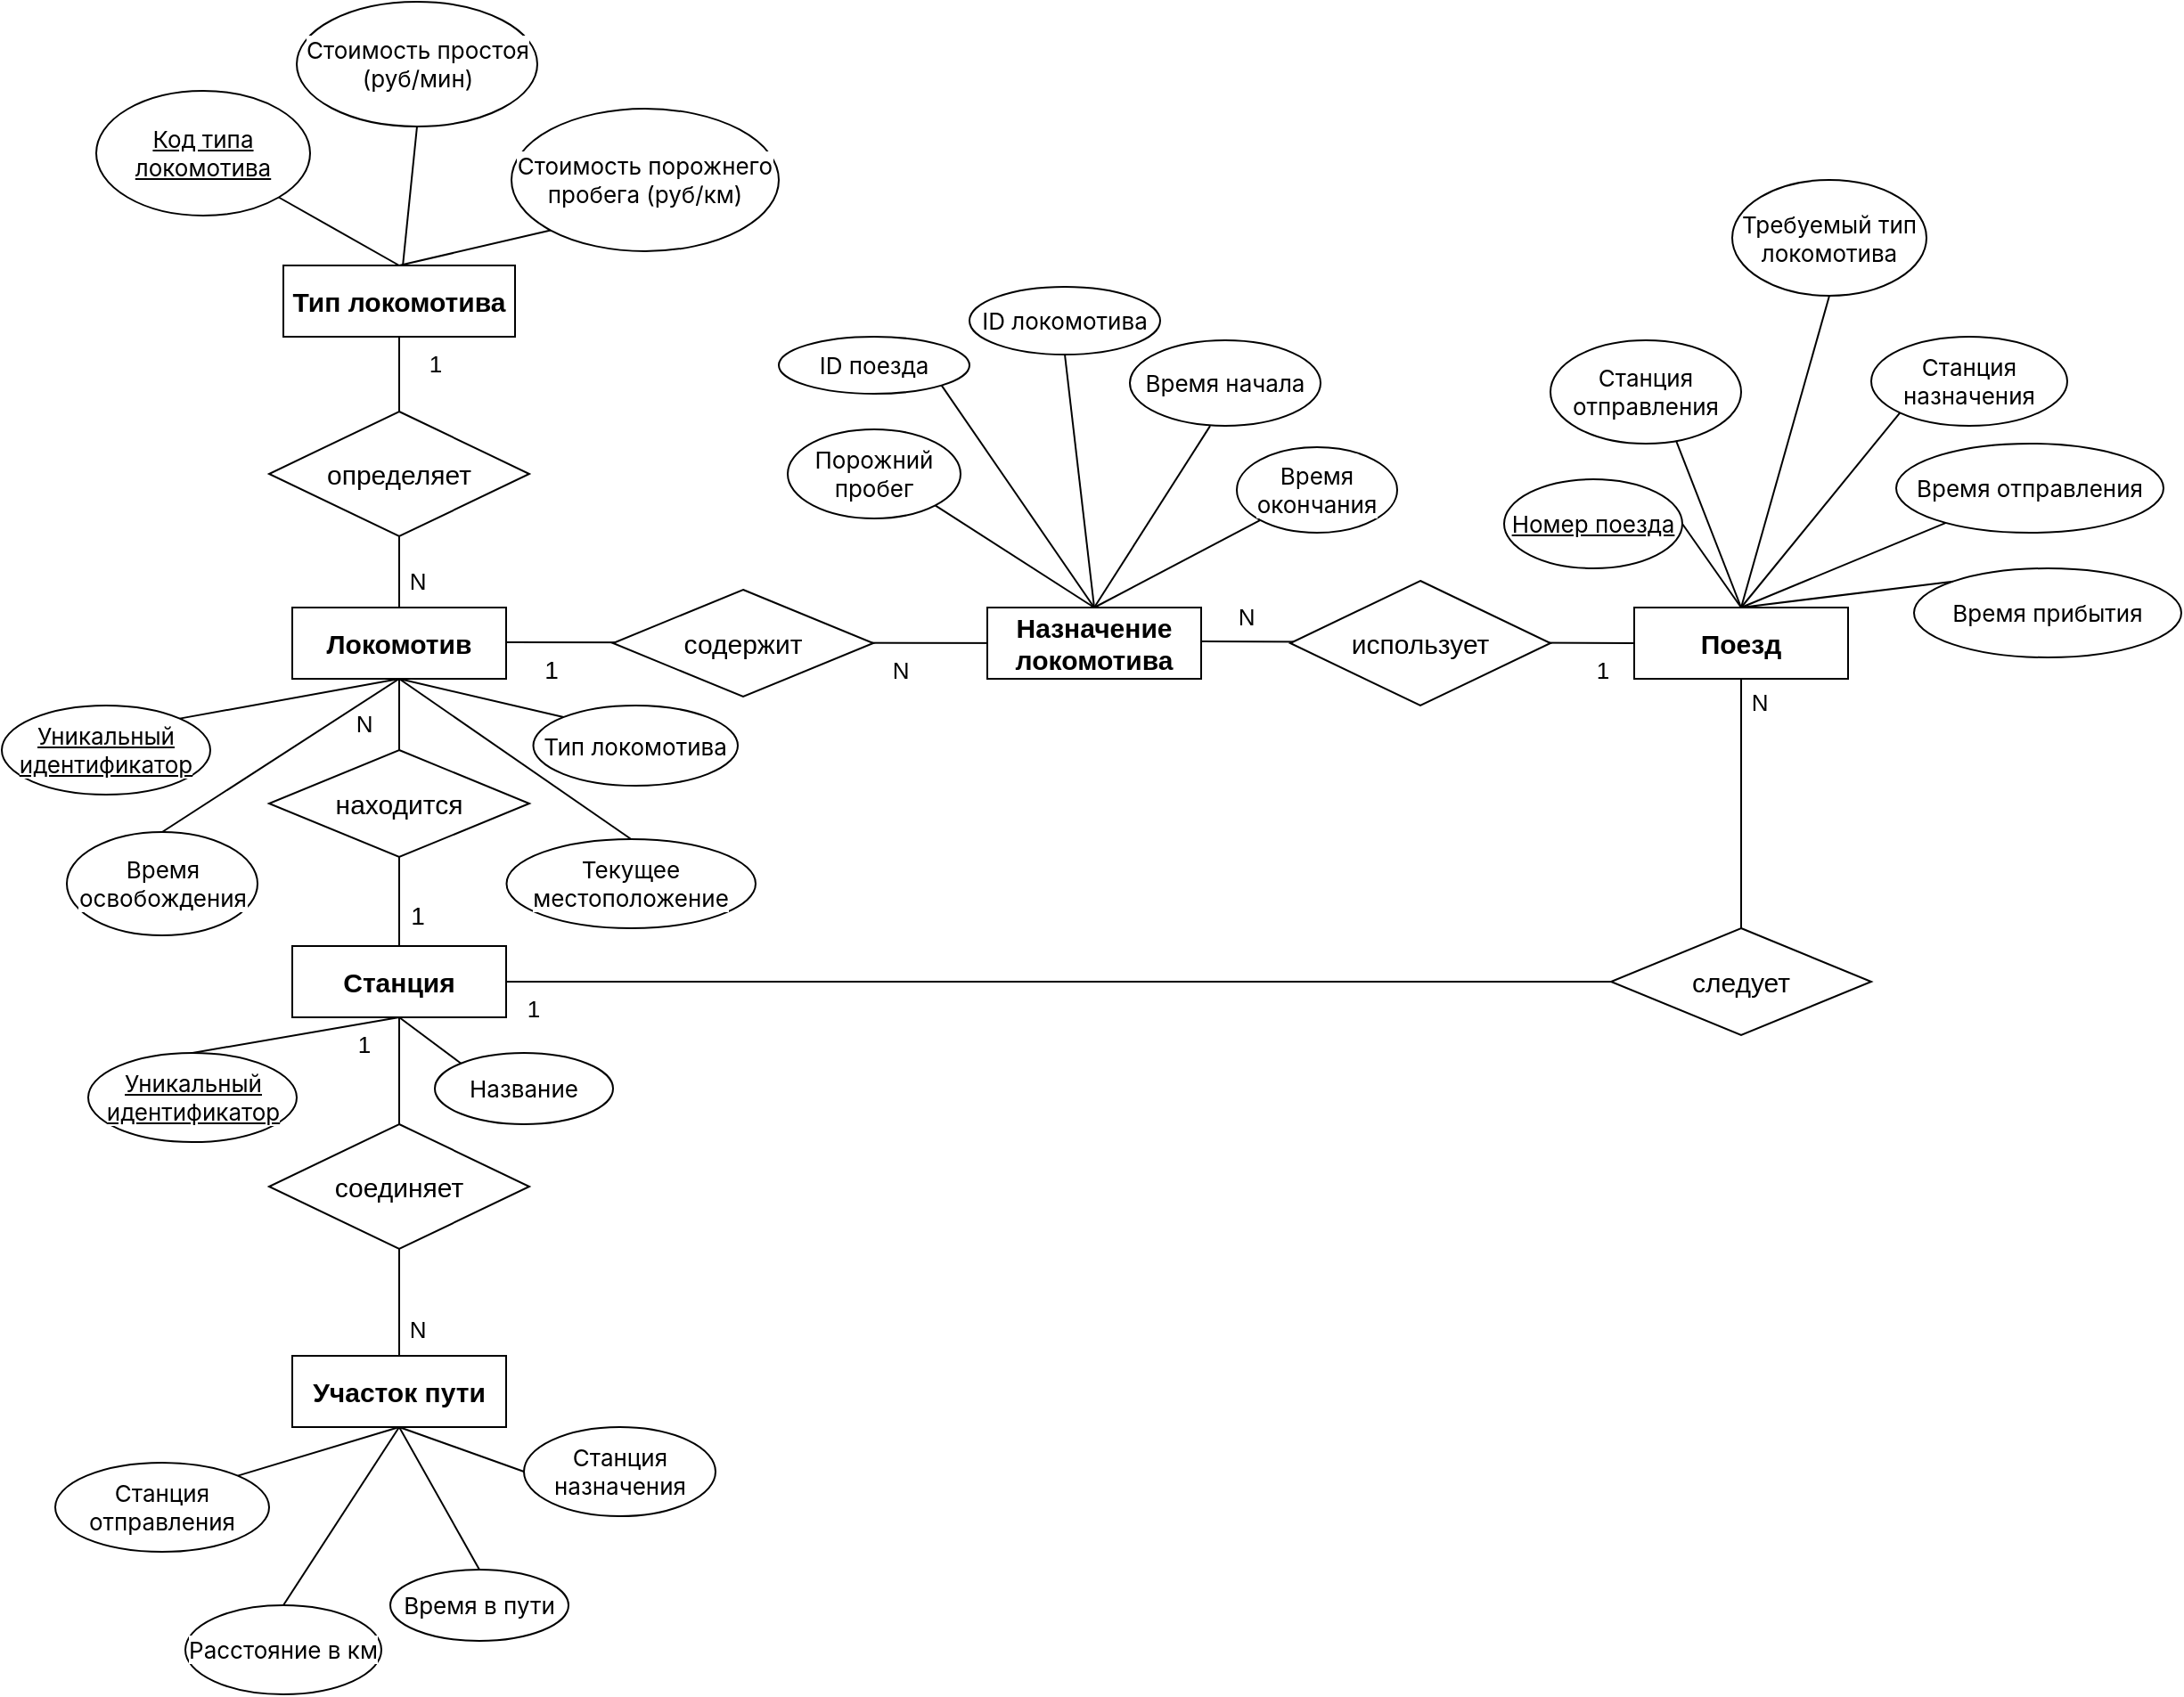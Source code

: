 <mxfile version="27.2.0">
  <diagram id="C5RBs43oDa-KdzZeNtuy" name="Page-1">
    <mxGraphModel dx="3120" dy="2518" grid="1" gridSize="10" guides="1" tooltips="1" connect="1" arrows="1" fold="1" page="1" pageScale="1" pageWidth="827" pageHeight="1169" math="0" shadow="0">
      <root>
        <mxCell id="WIyWlLk6GJQsqaUBKTNV-0" />
        <mxCell id="WIyWlLk6GJQsqaUBKTNV-1" parent="WIyWlLk6GJQsqaUBKTNV-0" />
        <mxCell id="GwpRusNXGYXy7guCju_--27" value="" style="endArrow=none;html=1;rounded=0;entryX=1;entryY=0.5;entryDx=0;entryDy=0;exitX=0;exitY=0.5;exitDx=0;exitDy=0;" edge="1" parent="WIyWlLk6GJQsqaUBKTNV-1" source="3eAE0ii-dG_3BCTTobAm-2">
          <mxGeometry width="50" height="50" relative="1" as="geometry">
            <mxPoint x="1270" y="229" as="sourcePoint" />
            <mxPoint x="650" y="229" as="targetPoint" />
          </mxGeometry>
        </mxCell>
        <mxCell id="GwpRusNXGYXy7guCju_--15" value="" style="endArrow=none;html=1;rounded=0;entryX=1;entryY=0.5;entryDx=0;entryDy=0;" edge="1" parent="WIyWlLk6GJQsqaUBKTNV-1">
          <mxGeometry width="50" height="50" relative="1" as="geometry">
            <mxPoint x="570" y="230" as="sourcePoint" />
            <mxPoint x="260" y="229.5" as="targetPoint" />
          </mxGeometry>
        </mxCell>
        <mxCell id="GwpRusNXGYXy7guCju_--13" value="" style="endArrow=none;html=1;rounded=0;entryX=0.5;entryY=1;entryDx=0;entryDy=0;exitX=0.5;exitY=0;exitDx=0;exitDy=0;" edge="1" parent="WIyWlLk6GJQsqaUBKTNV-1" source="3eAE0ii-dG_3BCTTobAm-3" target="3eAE0ii-dG_3BCTTobAm-1">
          <mxGeometry width="50" height="50" relative="1" as="geometry">
            <mxPoint x="420" y="250" as="sourcePoint" />
            <mxPoint x="420" y="100" as="targetPoint" />
          </mxGeometry>
        </mxCell>
        <mxCell id="GwpRusNXGYXy7guCju_--11" value="" style="endArrow=none;html=1;rounded=0;entryX=0.5;entryY=1;entryDx=0;entryDy=0;exitX=0.5;exitY=0;exitDx=0;exitDy=0;" edge="1" parent="WIyWlLk6GJQsqaUBKTNV-1" source="3eAE0ii-dG_3BCTTobAm-5" target="3eAE0ii-dG_3BCTTobAm-4">
          <mxGeometry width="50" height="50" relative="1" as="geometry">
            <mxPoint x="400" y="670" as="sourcePoint" />
            <mxPoint x="400" y="520" as="targetPoint" />
          </mxGeometry>
        </mxCell>
        <mxCell id="GwpRusNXGYXy7guCju_--9" value="" style="endArrow=none;html=1;rounded=0;entryX=0.5;entryY=1;entryDx=0;entryDy=0;exitX=0.5;exitY=0;exitDx=0;exitDy=0;" edge="1" parent="WIyWlLk6GJQsqaUBKTNV-1" source="GwpRusNXGYXy7guCju_--0" target="3eAE0ii-dG_3BCTTobAm-3">
          <mxGeometry width="50" height="50" relative="1" as="geometry">
            <mxPoint x="390" y="490" as="sourcePoint" />
            <mxPoint x="390" y="350" as="targetPoint" />
          </mxGeometry>
        </mxCell>
        <mxCell id="3eAE0ii-dG_3BCTTobAm-1" value="&lt;font style=&quot;font-size: 15px;&quot;&gt;&lt;b&gt;Тип локомотива&lt;/b&gt;&lt;/font&gt;" style="rounded=0;whiteSpace=wrap;html=1;" parent="WIyWlLk6GJQsqaUBKTNV-1" vertex="1">
          <mxGeometry x="135" y="18" width="130" height="40" as="geometry" />
        </mxCell>
        <mxCell id="3eAE0ii-dG_3BCTTobAm-2" value="&lt;font style=&quot;font-size: 15px;&quot;&gt;&lt;b&gt;Поезд&lt;/b&gt;&lt;/font&gt;" style="rounded=0;whiteSpace=wrap;html=1;" parent="WIyWlLk6GJQsqaUBKTNV-1" vertex="1">
          <mxGeometry x="893" y="210" width="120" height="40" as="geometry" />
        </mxCell>
        <mxCell id="3eAE0ii-dG_3BCTTobAm-3" value="&lt;font style=&quot;font-size: 15px;&quot;&gt;&lt;b&gt;Локомотив&lt;/b&gt;&lt;/font&gt;" style="rounded=0;whiteSpace=wrap;html=1;" parent="WIyWlLk6GJQsqaUBKTNV-1" vertex="1">
          <mxGeometry x="140" y="210" width="120" height="40" as="geometry" />
        </mxCell>
        <mxCell id="3eAE0ii-dG_3BCTTobAm-4" value="&lt;font style=&quot;font-size: 15px;&quot;&gt;&lt;b&gt;Станция&lt;/b&gt;&lt;/font&gt;" style="rounded=0;whiteSpace=wrap;html=1;" parent="WIyWlLk6GJQsqaUBKTNV-1" vertex="1">
          <mxGeometry x="140" y="400" width="120" height="40" as="geometry" />
        </mxCell>
        <mxCell id="3eAE0ii-dG_3BCTTobAm-5" value="&lt;font style=&quot;font-size: 15px;&quot;&gt;&lt;b&gt;Участок пути&lt;/b&gt;&lt;/font&gt;" style="rounded=0;whiteSpace=wrap;html=1;" parent="WIyWlLk6GJQsqaUBKTNV-1" vertex="1">
          <mxGeometry x="140" y="630" width="120" height="40" as="geometry" />
        </mxCell>
        <mxCell id="3eAE0ii-dG_3BCTTobAm-6" value="&lt;font style=&quot;font-size: 15px;&quot;&gt;&lt;b&gt;Назначение локомотива&lt;/b&gt;&lt;/font&gt;" style="rounded=0;whiteSpace=wrap;html=1;" parent="WIyWlLk6GJQsqaUBKTNV-1" vertex="1">
          <mxGeometry x="530" y="210" width="120" height="40" as="geometry" />
        </mxCell>
        <mxCell id="GwpRusNXGYXy7guCju_--1" value="следует" style="rhombus;whiteSpace=wrap;html=1;fontSize=15;" vertex="1" parent="WIyWlLk6GJQsqaUBKTNV-1">
          <mxGeometry x="880" y="390" width="146" height="60" as="geometry" />
        </mxCell>
        <mxCell id="GwpRusNXGYXy7guCju_--2" value="использует" style="rhombus;whiteSpace=wrap;html=1;fontSize=15;" vertex="1" parent="WIyWlLk6GJQsqaUBKTNV-1">
          <mxGeometry x="700" y="195" width="146" height="70" as="geometry" />
        </mxCell>
        <mxCell id="GwpRusNXGYXy7guCju_--3" value="соединяет" style="rhombus;whiteSpace=wrap;html=1;fontSize=15;" vertex="1" parent="WIyWlLk6GJQsqaUBKTNV-1">
          <mxGeometry x="127" y="500" width="146" height="70" as="geometry" />
        </mxCell>
        <mxCell id="GwpRusNXGYXy7guCju_--4" value="определяет" style="rhombus;whiteSpace=wrap;html=1;fontSize=15;" vertex="1" parent="WIyWlLk6GJQsqaUBKTNV-1">
          <mxGeometry x="127" y="100" width="146" height="70" as="geometry" />
        </mxCell>
        <mxCell id="GwpRusNXGYXy7guCju_--7" value="" style="endArrow=none;html=1;rounded=0;entryX=0.5;entryY=1;entryDx=0;entryDy=0;exitX=0.5;exitY=0;exitDx=0;exitDy=0;" edge="1" parent="WIyWlLk6GJQsqaUBKTNV-1" source="GwpRusNXGYXy7guCju_--1" target="3eAE0ii-dG_3BCTTobAm-2">
          <mxGeometry width="50" height="50" relative="1" as="geometry">
            <mxPoint x="613" y="390" as="sourcePoint" />
            <mxPoint x="663" y="340" as="targetPoint" />
          </mxGeometry>
        </mxCell>
        <mxCell id="GwpRusNXGYXy7guCju_--8" value="" style="endArrow=none;html=1;rounded=0;entryX=1;entryY=0.5;entryDx=0;entryDy=0;exitX=0;exitY=0.5;exitDx=0;exitDy=0;" edge="1" parent="WIyWlLk6GJQsqaUBKTNV-1" source="GwpRusNXGYXy7guCju_--1" target="3eAE0ii-dG_3BCTTobAm-4">
          <mxGeometry width="50" height="50" relative="1" as="geometry">
            <mxPoint x="400" y="490" as="sourcePoint" />
            <mxPoint x="400" y="350" as="targetPoint" />
          </mxGeometry>
        </mxCell>
        <mxCell id="GwpRusNXGYXy7guCju_--12" value="" style="endArrow=none;html=1;rounded=0;entryX=0.5;entryY=1;entryDx=0;entryDy=0;exitX=0.5;exitY=0;exitDx=0;exitDy=0;" edge="1" parent="WIyWlLk6GJQsqaUBKTNV-1" source="3eAE0ii-dG_3BCTTobAm-4" target="GwpRusNXGYXy7guCju_--0">
          <mxGeometry width="50" height="50" relative="1" as="geometry">
            <mxPoint x="200" y="400" as="sourcePoint" />
            <mxPoint x="200" y="250" as="targetPoint" />
          </mxGeometry>
        </mxCell>
        <mxCell id="GwpRusNXGYXy7guCju_--0" value="находится" style="rhombus;whiteSpace=wrap;html=1;fontSize=15;" vertex="1" parent="WIyWlLk6GJQsqaUBKTNV-1">
          <mxGeometry x="127" y="290" width="146" height="60" as="geometry" />
        </mxCell>
        <mxCell id="GwpRusNXGYXy7guCju_--14" value="содержит" style="rhombus;whiteSpace=wrap;html=1;fontSize=15;" vertex="1" parent="WIyWlLk6GJQsqaUBKTNV-1">
          <mxGeometry x="320" y="200" width="146" height="60" as="geometry" />
        </mxCell>
        <mxCell id="GwpRusNXGYXy7guCju_--17" value="1" style="text;html=1;align=center;verticalAlign=middle;resizable=0;points=[];autosize=1;strokeColor=none;fillColor=none;fontSize=14;" vertex="1" parent="WIyWlLk6GJQsqaUBKTNV-1">
          <mxGeometry x="195" y="368" width="30" height="30" as="geometry" />
        </mxCell>
        <mxCell id="GwpRusNXGYXy7guCju_--18" value="N" style="text;html=1;align=center;verticalAlign=middle;resizable=0;points=[];autosize=1;strokeColor=none;fillColor=none;fontSize=13;" vertex="1" parent="WIyWlLk6GJQsqaUBKTNV-1">
          <mxGeometry x="165" y="260" width="30" height="30" as="geometry" />
        </mxCell>
        <mxCell id="GwpRusNXGYXy7guCju_--19" value="1" style="text;html=1;align=center;verticalAlign=middle;resizable=0;points=[];autosize=1;strokeColor=none;fillColor=none;fontSize=14;" vertex="1" parent="WIyWlLk6GJQsqaUBKTNV-1">
          <mxGeometry x="270" y="230" width="30" height="30" as="geometry" />
        </mxCell>
        <mxCell id="GwpRusNXGYXy7guCju_--20" value="N" style="text;html=1;align=center;verticalAlign=middle;resizable=0;points=[];autosize=1;strokeColor=none;fillColor=none;fontSize=13;" vertex="1" parent="WIyWlLk6GJQsqaUBKTNV-1">
          <mxGeometry x="466" y="230" width="30" height="30" as="geometry" />
        </mxCell>
        <mxCell id="GwpRusNXGYXy7guCju_--21" value="1" style="text;html=1;align=center;verticalAlign=middle;resizable=0;points=[];autosize=1;strokeColor=none;fillColor=none;fontSize=13;" vertex="1" parent="WIyWlLk6GJQsqaUBKTNV-1">
          <mxGeometry x="205" y="58" width="30" height="30" as="geometry" />
        </mxCell>
        <mxCell id="GwpRusNXGYXy7guCju_--22" value="N" style="text;html=1;align=center;verticalAlign=middle;resizable=0;points=[];autosize=1;strokeColor=none;fillColor=none;fontSize=13;" vertex="1" parent="WIyWlLk6GJQsqaUBKTNV-1">
          <mxGeometry x="195" y="180" width="30" height="30" as="geometry" />
        </mxCell>
        <mxCell id="GwpRusNXGYXy7guCju_--23" value="&lt;font style=&quot;font-size: 13px;&quot;&gt;1&lt;/font&gt;" style="text;html=1;align=center;verticalAlign=middle;resizable=0;points=[];autosize=1;strokeColor=none;fillColor=none;" vertex="1" parent="WIyWlLk6GJQsqaUBKTNV-1">
          <mxGeometry x="165" y="440" width="30" height="30" as="geometry" />
        </mxCell>
        <mxCell id="GwpRusNXGYXy7guCju_--24" value="N" style="text;html=1;align=center;verticalAlign=middle;resizable=0;points=[];autosize=1;strokeColor=none;fillColor=none;fontSize=13;" vertex="1" parent="WIyWlLk6GJQsqaUBKTNV-1">
          <mxGeometry x="195" y="600" width="30" height="30" as="geometry" />
        </mxCell>
        <mxCell id="GwpRusNXGYXy7guCju_--25" value="N" style="text;html=1;align=center;verticalAlign=middle;resizable=0;points=[];autosize=1;strokeColor=none;fillColor=none;fontSize=13;" vertex="1" parent="WIyWlLk6GJQsqaUBKTNV-1">
          <mxGeometry x="948" y="248" width="30" height="30" as="geometry" />
        </mxCell>
        <mxCell id="GwpRusNXGYXy7guCju_--26" value="1" style="text;html=1;align=center;verticalAlign=middle;resizable=0;points=[];autosize=1;strokeColor=none;fillColor=none;fontSize=13;" vertex="1" parent="WIyWlLk6GJQsqaUBKTNV-1">
          <mxGeometry x="260" y="420" width="30" height="30" as="geometry" />
        </mxCell>
        <mxCell id="GwpRusNXGYXy7guCju_--28" value="1" style="text;html=1;align=center;verticalAlign=middle;resizable=0;points=[];autosize=1;strokeColor=none;fillColor=none;fontSize=13;" vertex="1" parent="WIyWlLk6GJQsqaUBKTNV-1">
          <mxGeometry x="860" y="230" width="30" height="30" as="geometry" />
        </mxCell>
        <mxCell id="GwpRusNXGYXy7guCju_--29" value="N" style="text;html=1;align=center;verticalAlign=middle;resizable=0;points=[];autosize=1;strokeColor=none;fillColor=none;fontSize=13;" vertex="1" parent="WIyWlLk6GJQsqaUBKTNV-1">
          <mxGeometry x="660" y="200" width="30" height="30" as="geometry" />
        </mxCell>
        <mxCell id="GwpRusNXGYXy7guCju_--30" value="&lt;span style=&quot;font-family: quote-cjk-patch, Inter, system-ui, -apple-system, BlinkMacSystemFont, &amp;quot;Segoe UI&amp;quot;, Roboto, &amp;quot;Noto Sans&amp;quot;, Ubuntu, Cantarell, &amp;quot;Helvetica Neue&amp;quot;, Oxygen, &amp;quot;Open Sans&amp;quot;, sans-serif; text-align: start; background-color: rgb(255, 255, 255);&quot;&gt;&lt;font&gt;&lt;u&gt;Код типа локомотива&lt;/u&gt;&lt;/font&gt;&lt;/span&gt;" style="ellipse;whiteSpace=wrap;html=1;fontSize=13;fontColor=#000000;" vertex="1" parent="WIyWlLk6GJQsqaUBKTNV-1">
          <mxGeometry x="30" y="-80" width="120" height="70" as="geometry" />
        </mxCell>
        <mxCell id="GwpRusNXGYXy7guCju_--31" value="&lt;span style=&quot;font-family: quote-cjk-patch, Inter, system-ui, -apple-system, BlinkMacSystemFont, &amp;quot;Segoe UI&amp;quot;, Roboto, &amp;quot;Noto Sans&amp;quot;, Ubuntu, Cantarell, &amp;quot;Helvetica Neue&amp;quot;, Oxygen, &amp;quot;Open Sans&amp;quot;, sans-serif; text-align: start; background-color: rgb(255, 255, 255);&quot;&gt;Стоимость порожнего пробега (руб/км)&lt;/span&gt;" style="ellipse;whiteSpace=wrap;html=1;fontSize=13;fontColor=#000000;" vertex="1" parent="WIyWlLk6GJQsqaUBKTNV-1">
          <mxGeometry x="263" y="-70" width="150" height="80" as="geometry" />
        </mxCell>
        <mxCell id="GwpRusNXGYXy7guCju_--32" value="&lt;span style=&quot;font-family: quote-cjk-patch, Inter, system-ui, -apple-system, BlinkMacSystemFont, &amp;quot;Segoe UI&amp;quot;, Roboto, &amp;quot;Noto Sans&amp;quot;, Ubuntu, Cantarell, &amp;quot;Helvetica Neue&amp;quot;, Oxygen, &amp;quot;Open Sans&amp;quot;, sans-serif; text-align: start; background-color: rgb(255, 255, 255);&quot;&gt;Стоимость простоя (руб/мин)&lt;/span&gt;" style="ellipse;whiteSpace=wrap;html=1;fontSize=13;fontColor=#000000;" vertex="1" parent="WIyWlLk6GJQsqaUBKTNV-1">
          <mxGeometry x="142.5" y="-130" width="135" height="70" as="geometry" />
        </mxCell>
        <mxCell id="GwpRusNXGYXy7guCju_--33" value="" style="endArrow=none;html=1;rounded=0;entryX=1;entryY=1;entryDx=0;entryDy=0;exitX=0.5;exitY=0;exitDx=0;exitDy=0;" edge="1" parent="WIyWlLk6GJQsqaUBKTNV-1" source="3eAE0ii-dG_3BCTTobAm-1" target="GwpRusNXGYXy7guCju_--30">
          <mxGeometry width="50" height="50" relative="1" as="geometry">
            <mxPoint x="480" y="230" as="sourcePoint" />
            <mxPoint x="530" y="180" as="targetPoint" />
          </mxGeometry>
        </mxCell>
        <mxCell id="GwpRusNXGYXy7guCju_--34" value="" style="endArrow=none;html=1;rounded=0;entryX=0.5;entryY=1;entryDx=0;entryDy=0;" edge="1" parent="WIyWlLk6GJQsqaUBKTNV-1" source="3eAE0ii-dG_3BCTTobAm-1" target="GwpRusNXGYXy7guCju_--32">
          <mxGeometry width="50" height="50" relative="1" as="geometry">
            <mxPoint x="398" y="80" as="sourcePoint" />
            <mxPoint x="330" y="40" as="targetPoint" />
          </mxGeometry>
        </mxCell>
        <mxCell id="GwpRusNXGYXy7guCju_--35" value="" style="endArrow=none;html=1;rounded=0;entryX=0;entryY=1;entryDx=0;entryDy=0;exitX=0.5;exitY=0;exitDx=0;exitDy=0;" edge="1" parent="WIyWlLk6GJQsqaUBKTNV-1" source="3eAE0ii-dG_3BCTTobAm-1" target="GwpRusNXGYXy7guCju_--31">
          <mxGeometry width="50" height="50" relative="1" as="geometry">
            <mxPoint x="520" y="50" as="sourcePoint" />
            <mxPoint x="528" y="-30" as="targetPoint" />
          </mxGeometry>
        </mxCell>
        <mxCell id="GwpRusNXGYXy7guCju_--36" value="" style="endArrow=none;html=1;rounded=0;entryX=0.5;entryY=1;entryDx=0;entryDy=0;exitX=0;exitY=0;exitDx=0;exitDy=0;" edge="1" parent="WIyWlLk6GJQsqaUBKTNV-1" source="GwpRusNXGYXy7guCju_--37" target="3eAE0ii-dG_3BCTTobAm-4">
          <mxGeometry width="50" height="50" relative="1" as="geometry">
            <mxPoint x="478" y="540" as="sourcePoint" />
            <mxPoint x="198" y="450" as="targetPoint" />
          </mxGeometry>
        </mxCell>
        <mxCell id="GwpRusNXGYXy7guCju_--37" value="&lt;span style=&quot;font-family: quote-cjk-patch, Inter, system-ui, -apple-system, BlinkMacSystemFont, &amp;quot;Segoe UI&amp;quot;, Roboto, &amp;quot;Noto Sans&amp;quot;, Ubuntu, Cantarell, &amp;quot;Helvetica Neue&amp;quot;, Oxygen, &amp;quot;Open Sans&amp;quot;, sans-serif; text-align: start; background-color: rgb(255, 255, 255);&quot;&gt;Название&lt;/span&gt;" style="ellipse;whiteSpace=wrap;html=1;fontSize=13;fontColor=#000000;" vertex="1" parent="WIyWlLk6GJQsqaUBKTNV-1">
          <mxGeometry x="220" y="460" width="100" height="40" as="geometry" />
        </mxCell>
        <mxCell id="GwpRusNXGYXy7guCju_--38" value="&lt;span style=&quot;font-family: quote-cjk-patch, Inter, system-ui, -apple-system, BlinkMacSystemFont, &amp;quot;Segoe UI&amp;quot;, Roboto, &amp;quot;Noto Sans&amp;quot;, Ubuntu, Cantarell, &amp;quot;Helvetica Neue&amp;quot;, Oxygen, &amp;quot;Open Sans&amp;quot;, sans-serif; text-align: start; background-color: rgb(255, 255, 255);&quot;&gt;&lt;u&gt;Уникальный идентификатор&lt;/u&gt;&lt;/span&gt;" style="ellipse;whiteSpace=wrap;html=1;fontSize=13;fontColor=#000000;" vertex="1" parent="WIyWlLk6GJQsqaUBKTNV-1">
          <mxGeometry x="25.5" y="460" width="117" height="50" as="geometry" />
        </mxCell>
        <mxCell id="GwpRusNXGYXy7guCju_--39" value="" style="endArrow=none;html=1;rounded=0;entryX=0.5;entryY=1;entryDx=0;entryDy=0;exitX=0.5;exitY=0;exitDx=0;exitDy=0;" edge="1" parent="WIyWlLk6GJQsqaUBKTNV-1" source="GwpRusNXGYXy7guCju_--38" target="3eAE0ii-dG_3BCTTobAm-4">
          <mxGeometry width="50" height="50" relative="1" as="geometry">
            <mxPoint x="605" y="566" as="sourcePoint" />
            <mxPoint x="360" y="550" as="targetPoint" />
          </mxGeometry>
        </mxCell>
        <mxCell id="GwpRusNXGYXy7guCju_--40" value="&lt;span style=&quot;font-family: quote-cjk-patch, Inter, system-ui, -apple-system, BlinkMacSystemFont, &amp;quot;Segoe UI&amp;quot;, Roboto, &amp;quot;Noto Sans&amp;quot;, Ubuntu, Cantarell, &amp;quot;Helvetica Neue&amp;quot;, Oxygen, &amp;quot;Open Sans&amp;quot;, sans-serif; text-align: start; background-color: rgb(255, 255, 255);&quot;&gt;Станция назначения&lt;/span&gt;" style="ellipse;whiteSpace=wrap;html=1;fontSize=13;fontColor=#000000;" vertex="1" parent="WIyWlLk6GJQsqaUBKTNV-1">
          <mxGeometry x="270" y="670" width="107.5" height="50" as="geometry" />
        </mxCell>
        <mxCell id="GwpRusNXGYXy7guCju_--41" value="&lt;span style=&quot;font-family: quote-cjk-patch, Inter, system-ui, -apple-system, BlinkMacSystemFont, &amp;quot;Segoe UI&amp;quot;, Roboto, &amp;quot;Noto Sans&amp;quot;, Ubuntu, Cantarell, &amp;quot;Helvetica Neue&amp;quot;, Oxygen, &amp;quot;Open Sans&amp;quot;, sans-serif; text-align: start; background-color: rgb(255, 255, 255);&quot;&gt;Время в пути&lt;/span&gt;" style="ellipse;whiteSpace=wrap;html=1;fontSize=13;fontColor=#000000;" vertex="1" parent="WIyWlLk6GJQsqaUBKTNV-1">
          <mxGeometry x="195" y="750" width="100" height="40" as="geometry" />
        </mxCell>
        <mxCell id="GwpRusNXGYXy7guCju_--42" value="&lt;span style=&quot;font-family: quote-cjk-patch, Inter, system-ui, -apple-system, BlinkMacSystemFont, &amp;quot;Segoe UI&amp;quot;, Roboto, &amp;quot;Noto Sans&amp;quot;, Ubuntu, Cantarell, &amp;quot;Helvetica Neue&amp;quot;, Oxygen, &amp;quot;Open Sans&amp;quot;, sans-serif; text-align: start; background-color: rgb(255, 255, 255);&quot;&gt;Станция отправления&lt;/span&gt;" style="ellipse;whiteSpace=wrap;html=1;fontSize=13;fontColor=#000000;" vertex="1" parent="WIyWlLk6GJQsqaUBKTNV-1">
          <mxGeometry x="7" y="690" width="120" height="50" as="geometry" />
        </mxCell>
        <mxCell id="GwpRusNXGYXy7guCju_--43" value="&lt;span style=&quot;font-family: quote-cjk-patch, Inter, system-ui, -apple-system, BlinkMacSystemFont, &amp;quot;Segoe UI&amp;quot;, Roboto, &amp;quot;Noto Sans&amp;quot;, Ubuntu, Cantarell, &amp;quot;Helvetica Neue&amp;quot;, Oxygen, &amp;quot;Open Sans&amp;quot;, sans-serif; text-align: start; background-color: rgb(255, 255, 255);&quot;&gt;Расстояние в км&lt;/span&gt;" style="ellipse;whiteSpace=wrap;html=1;fontSize=13;fontColor=#000000;" vertex="1" parent="WIyWlLk6GJQsqaUBKTNV-1">
          <mxGeometry x="80" y="770" width="110" height="50" as="geometry" />
        </mxCell>
        <mxCell id="GwpRusNXGYXy7guCju_--44" value="" style="endArrow=none;html=1;rounded=0;entryX=0.5;entryY=1;entryDx=0;entryDy=0;exitX=0;exitY=0.5;exitDx=0;exitDy=0;" edge="1" parent="WIyWlLk6GJQsqaUBKTNV-1" source="GwpRusNXGYXy7guCju_--40" target="3eAE0ii-dG_3BCTTobAm-5">
          <mxGeometry width="50" height="50" relative="1" as="geometry">
            <mxPoint x="1040" y="680" as="sourcePoint" />
            <mxPoint x="420" y="680" as="targetPoint" />
          </mxGeometry>
        </mxCell>
        <mxCell id="GwpRusNXGYXy7guCju_--45" value="" style="endArrow=none;html=1;rounded=0;entryX=0.5;entryY=1;entryDx=0;entryDy=0;exitX=0.5;exitY=0;exitDx=0;exitDy=0;" edge="1" parent="WIyWlLk6GJQsqaUBKTNV-1" source="GwpRusNXGYXy7guCju_--43" target="3eAE0ii-dG_3BCTTobAm-5">
          <mxGeometry width="50" height="50" relative="1" as="geometry">
            <mxPoint x="440" y="685" as="sourcePoint" />
            <mxPoint x="390" y="640" as="targetPoint" />
          </mxGeometry>
        </mxCell>
        <mxCell id="GwpRusNXGYXy7guCju_--46" value="" style="endArrow=none;html=1;rounded=0;entryX=0.5;entryY=1;entryDx=0;entryDy=0;exitX=0.5;exitY=0;exitDx=0;exitDy=0;" edge="1" parent="WIyWlLk6GJQsqaUBKTNV-1" source="GwpRusNXGYXy7guCju_--41" target="3eAE0ii-dG_3BCTTobAm-5">
          <mxGeometry width="50" height="50" relative="1" as="geometry">
            <mxPoint x="260" y="775" as="sourcePoint" />
            <mxPoint x="210" y="730" as="targetPoint" />
          </mxGeometry>
        </mxCell>
        <mxCell id="GwpRusNXGYXy7guCju_--47" value="" style="endArrow=none;html=1;rounded=0;entryX=0.5;entryY=1;entryDx=0;entryDy=0;exitX=1;exitY=0;exitDx=0;exitDy=0;" edge="1" parent="WIyWlLk6GJQsqaUBKTNV-1" source="GwpRusNXGYXy7guCju_--42" target="3eAE0ii-dG_3BCTTobAm-5">
          <mxGeometry width="50" height="50" relative="1" as="geometry">
            <mxPoint x="200" y="755" as="sourcePoint" />
            <mxPoint x="150" y="710" as="targetPoint" />
          </mxGeometry>
        </mxCell>
        <mxCell id="GwpRusNXGYXy7guCju_--48" value="&lt;span style=&quot;font-family: quote-cjk-patch, Inter, system-ui, -apple-system, BlinkMacSystemFont, &amp;quot;Segoe UI&amp;quot;, Roboto, &amp;quot;Noto Sans&amp;quot;, Ubuntu, Cantarell, &amp;quot;Helvetica Neue&amp;quot;, Oxygen, &amp;quot;Open Sans&amp;quot;, sans-serif; text-align: start; background-color: rgb(255, 255, 255);&quot;&gt;&lt;u&gt;Номер поезда&lt;/u&gt;&lt;/span&gt;" style="ellipse;whiteSpace=wrap;html=1;fontSize=13;fontColor=#000000;" vertex="1" parent="WIyWlLk6GJQsqaUBKTNV-1">
          <mxGeometry x="820" y="138" width="100" height="50" as="geometry" />
        </mxCell>
        <mxCell id="GwpRusNXGYXy7guCju_--49" value="&lt;span style=&quot;font-family: quote-cjk-patch, Inter, system-ui, -apple-system, BlinkMacSystemFont, &amp;quot;Segoe UI&amp;quot;, Roboto, &amp;quot;Noto Sans&amp;quot;, Ubuntu, Cantarell, &amp;quot;Helvetica Neue&amp;quot;, Oxygen, &amp;quot;Open Sans&amp;quot;, sans-serif; text-align: start; background-color: rgb(255, 255, 255);&quot;&gt;Станция отправления&lt;/span&gt;" style="ellipse;whiteSpace=wrap;html=1;fontSize=13;fontColor=#000000;" vertex="1" parent="WIyWlLk6GJQsqaUBKTNV-1">
          <mxGeometry x="846" y="60" width="107" height="58" as="geometry" />
        </mxCell>
        <mxCell id="GwpRusNXGYXy7guCju_--50" value="&lt;span style=&quot;font-family: quote-cjk-patch, Inter, system-ui, -apple-system, BlinkMacSystemFont, &amp;quot;Segoe UI&amp;quot;, Roboto, &amp;quot;Noto Sans&amp;quot;, Ubuntu, Cantarell, &amp;quot;Helvetica Neue&amp;quot;, Oxygen, &amp;quot;Open Sans&amp;quot;, sans-serif; text-align: start; background-color: rgb(255, 255, 255);&quot;&gt;Станция назначения&lt;/span&gt;" style="ellipse;whiteSpace=wrap;html=1;fontSize=13;fontColor=#000000;" vertex="1" parent="WIyWlLk6GJQsqaUBKTNV-1">
          <mxGeometry x="1026" y="58" width="110" height="50" as="geometry" />
        </mxCell>
        <mxCell id="GwpRusNXGYXy7guCju_--51" value="&lt;div style=&quot;text-align: start;&quot;&gt;&lt;span style=&quot;background-color: transparent;&quot;&gt;&lt;font face=&quot;quote-cjk-patch, Inter, system-ui, -apple-system, BlinkMacSystemFont, Segoe UI, Roboto, Noto Sans, Ubuntu, Cantarell, Helvetica Neue, Oxygen, Open Sans, sans-serif&quot;&gt;Время отправления&lt;/font&gt;&lt;/span&gt;&lt;/div&gt;" style="ellipse;whiteSpace=wrap;html=1;fontSize=13;fontColor=#000000;" vertex="1" parent="WIyWlLk6GJQsqaUBKTNV-1">
          <mxGeometry x="1040" y="118" width="150" height="50" as="geometry" />
        </mxCell>
        <mxCell id="GwpRusNXGYXy7guCju_--52" value="&lt;div style=&quot;text-align: start;&quot;&gt;&lt;font face=&quot;quote-cjk-patch, Inter, system-ui, -apple-system, BlinkMacSystemFont, Segoe UI, Roboto, Noto Sans, Ubuntu, Cantarell, Helvetica Neue, Oxygen, Open Sans, sans-serif&quot;&gt;Время прибытия&lt;/font&gt;&lt;/div&gt;" style="ellipse;whiteSpace=wrap;html=1;fontSize=13;fontColor=#000000;" vertex="1" parent="WIyWlLk6GJQsqaUBKTNV-1">
          <mxGeometry x="1050" y="188" width="150" height="50" as="geometry" />
        </mxCell>
        <mxCell id="GwpRusNXGYXy7guCju_--53" value="&lt;div style=&quot;&quot;&gt;&lt;font face=&quot;quote-cjk-patch, Inter, system-ui, -apple-system, BlinkMacSystemFont, Segoe UI, Roboto, Noto Sans, Ubuntu, Cantarell, Helvetica Neue, Oxygen, Open Sans, sans-serif&quot;&gt;Требуемый тип локомотива&lt;/font&gt;&lt;/div&gt;" style="ellipse;whiteSpace=wrap;html=1;fontSize=13;fontColor=#000000;align=center;" vertex="1" parent="WIyWlLk6GJQsqaUBKTNV-1">
          <mxGeometry x="948" y="-30" width="109" height="65" as="geometry" />
        </mxCell>
        <mxCell id="GwpRusNXGYXy7guCju_--55" value="" style="endArrow=none;html=1;rounded=0;entryX=0.5;entryY=0;entryDx=0;entryDy=0;exitX=1;exitY=0.5;exitDx=0;exitDy=0;" edge="1" parent="WIyWlLk6GJQsqaUBKTNV-1" source="GwpRusNXGYXy7guCju_--48" target="3eAE0ii-dG_3BCTTobAm-2">
          <mxGeometry width="50" height="50" relative="1" as="geometry">
            <mxPoint x="1670" y="430" as="sourcePoint" />
            <mxPoint x="1050" y="430" as="targetPoint" />
          </mxGeometry>
        </mxCell>
        <mxCell id="GwpRusNXGYXy7guCju_--56" value="" style="endArrow=none;html=1;rounded=0;exitX=0.5;exitY=1;exitDx=0;exitDy=0;entryX=0.5;entryY=0;entryDx=0;entryDy=0;" edge="1" parent="WIyWlLk6GJQsqaUBKTNV-1" source="GwpRusNXGYXy7guCju_--53" target="3eAE0ii-dG_3BCTTobAm-2">
          <mxGeometry width="50" height="50" relative="1" as="geometry">
            <mxPoint x="970" y="120" as="sourcePoint" />
            <mxPoint x="1003" y="167" as="targetPoint" />
          </mxGeometry>
        </mxCell>
        <mxCell id="GwpRusNXGYXy7guCju_--57" value="" style="endArrow=none;html=1;rounded=0;entryX=0.5;entryY=0;entryDx=0;entryDy=0;exitX=0.659;exitY=0.972;exitDx=0;exitDy=0;exitPerimeter=0;" edge="1" parent="WIyWlLk6GJQsqaUBKTNV-1" source="GwpRusNXGYXy7guCju_--49" target="3eAE0ii-dG_3BCTTobAm-2">
          <mxGeometry width="50" height="50" relative="1" as="geometry">
            <mxPoint x="1000" y="160" as="sourcePoint" />
            <mxPoint x="1033" y="207" as="targetPoint" />
          </mxGeometry>
        </mxCell>
        <mxCell id="GwpRusNXGYXy7guCju_--59" value="" style="endArrow=none;html=1;rounded=0;entryX=0.5;entryY=0;entryDx=0;entryDy=0;exitX=0;exitY=1;exitDx=0;exitDy=0;" edge="1" parent="WIyWlLk6GJQsqaUBKTNV-1" source="GwpRusNXGYXy7guCju_--50" target="3eAE0ii-dG_3BCTTobAm-2">
          <mxGeometry width="50" height="50" relative="1" as="geometry">
            <mxPoint x="1000" y="160" as="sourcePoint" />
            <mxPoint x="1033" y="207" as="targetPoint" />
          </mxGeometry>
        </mxCell>
        <mxCell id="GwpRusNXGYXy7guCju_--60" value="" style="endArrow=none;html=1;rounded=0;entryX=0.5;entryY=0;entryDx=0;entryDy=0;" edge="1" parent="WIyWlLk6GJQsqaUBKTNV-1" source="GwpRusNXGYXy7guCju_--51" target="3eAE0ii-dG_3BCTTobAm-2">
          <mxGeometry width="50" height="50" relative="1" as="geometry">
            <mxPoint x="1090" y="190" as="sourcePoint" />
            <mxPoint x="1040" y="365" as="targetPoint" />
          </mxGeometry>
        </mxCell>
        <mxCell id="GwpRusNXGYXy7guCju_--61" value="" style="endArrow=none;html=1;rounded=0;exitX=0;exitY=0;exitDx=0;exitDy=0;entryX=0.5;entryY=0;entryDx=0;entryDy=0;" edge="1" parent="WIyWlLk6GJQsqaUBKTNV-1" source="GwpRusNXGYXy7guCju_--52" target="3eAE0ii-dG_3BCTTobAm-2">
          <mxGeometry width="50" height="50" relative="1" as="geometry">
            <mxPoint x="1130" y="320" as="sourcePoint" />
            <mxPoint x="1080" y="495" as="targetPoint" />
          </mxGeometry>
        </mxCell>
        <mxCell id="GwpRusNXGYXy7guCju_--62" value="&lt;span style=&quot;font-family: quote-cjk-patch, Inter, system-ui, -apple-system, BlinkMacSystemFont, &amp;quot;Segoe UI&amp;quot;, Roboto, &amp;quot;Noto Sans&amp;quot;, Ubuntu, Cantarell, &amp;quot;Helvetica Neue&amp;quot;, Oxygen, &amp;quot;Open Sans&amp;quot;, sans-serif; text-align: start; background-color: rgb(255, 255, 255);&quot;&gt;ID поезда&lt;/span&gt;" style="ellipse;whiteSpace=wrap;html=1;fontSize=13;fontColor=#000000;" vertex="1" parent="WIyWlLk6GJQsqaUBKTNV-1">
          <mxGeometry x="413" y="58" width="107" height="32" as="geometry" />
        </mxCell>
        <mxCell id="GwpRusNXGYXy7guCju_--63" value="&lt;span style=&quot;font-family: quote-cjk-patch, Inter, system-ui, -apple-system, BlinkMacSystemFont, &amp;quot;Segoe UI&amp;quot;, Roboto, &amp;quot;Noto Sans&amp;quot;, Ubuntu, Cantarell, &amp;quot;Helvetica Neue&amp;quot;, Oxygen, &amp;quot;Open Sans&amp;quot;, sans-serif; text-align: start; background-color: rgb(255, 255, 255);&quot;&gt;Время начала&lt;/span&gt;" style="ellipse;whiteSpace=wrap;html=1;fontSize=13;fontColor=#000000;" vertex="1" parent="WIyWlLk6GJQsqaUBKTNV-1">
          <mxGeometry x="610" y="60" width="107" height="48" as="geometry" />
        </mxCell>
        <mxCell id="GwpRusNXGYXy7guCju_--64" value="&lt;span style=&quot;font-family: quote-cjk-patch, Inter, system-ui, -apple-system, BlinkMacSystemFont, &amp;quot;Segoe UI&amp;quot;, Roboto, &amp;quot;Noto Sans&amp;quot;, Ubuntu, Cantarell, &amp;quot;Helvetica Neue&amp;quot;, Oxygen, &amp;quot;Open Sans&amp;quot;, sans-serif; text-align: start; background-color: rgb(255, 255, 255);&quot;&gt;ID локомотива&lt;/span&gt;" style="ellipse;whiteSpace=wrap;html=1;fontSize=13;fontColor=#000000;" vertex="1" parent="WIyWlLk6GJQsqaUBKTNV-1">
          <mxGeometry x="520" y="30" width="107" height="38" as="geometry" />
        </mxCell>
        <mxCell id="GwpRusNXGYXy7guCju_--65" value="&lt;span style=&quot;font-family: quote-cjk-patch, Inter, system-ui, -apple-system, BlinkMacSystemFont, &amp;quot;Segoe UI&amp;quot;, Roboto, &amp;quot;Noto Sans&amp;quot;, Ubuntu, Cantarell, &amp;quot;Helvetica Neue&amp;quot;, Oxygen, &amp;quot;Open Sans&amp;quot;, sans-serif; text-align: start; background-color: rgb(255, 255, 255);&quot;&gt;Время окончания&lt;/span&gt;" style="ellipse;whiteSpace=wrap;html=1;fontSize=13;fontColor=#000000;" vertex="1" parent="WIyWlLk6GJQsqaUBKTNV-1">
          <mxGeometry x="670" y="120" width="90" height="48" as="geometry" />
        </mxCell>
        <mxCell id="GwpRusNXGYXy7guCju_--66" value="&lt;span style=&quot;font-family: quote-cjk-patch, Inter, system-ui, -apple-system, BlinkMacSystemFont, &amp;quot;Segoe UI&amp;quot;, Roboto, &amp;quot;Noto Sans&amp;quot;, Ubuntu, Cantarell, &amp;quot;Helvetica Neue&amp;quot;, Oxygen, &amp;quot;Open Sans&amp;quot;, sans-serif; text-align: start; background-color: rgb(255, 255, 255);&quot;&gt;Порожний пробег&lt;/span&gt;" style="ellipse;whiteSpace=wrap;html=1;fontSize=13;fontColor=#000000;" vertex="1" parent="WIyWlLk6GJQsqaUBKTNV-1">
          <mxGeometry x="418" y="110" width="97" height="50" as="geometry" />
        </mxCell>
        <mxCell id="GwpRusNXGYXy7guCju_--67" value="" style="endArrow=none;html=1;rounded=0;exitX=0.5;exitY=1;exitDx=0;exitDy=0;entryX=0.5;entryY=0;entryDx=0;entryDy=0;" edge="1" parent="WIyWlLk6GJQsqaUBKTNV-1" source="GwpRusNXGYXy7guCju_--64" target="3eAE0ii-dG_3BCTTobAm-6">
          <mxGeometry width="50" height="50" relative="1" as="geometry">
            <mxPoint x="730" y="-30" as="sourcePoint" />
            <mxPoint x="680" y="145" as="targetPoint" />
          </mxGeometry>
        </mxCell>
        <mxCell id="GwpRusNXGYXy7guCju_--68" value="" style="endArrow=none;html=1;rounded=0;exitX=1;exitY=1;exitDx=0;exitDy=0;entryX=0.5;entryY=0;entryDx=0;entryDy=0;" edge="1" parent="WIyWlLk6GJQsqaUBKTNV-1" source="GwpRusNXGYXy7guCju_--62" target="3eAE0ii-dG_3BCTTobAm-6">
          <mxGeometry width="50" height="50" relative="1" as="geometry">
            <mxPoint x="496.004" y="85.053" as="sourcePoint" />
            <mxPoint x="500.82" y="335" as="targetPoint" />
          </mxGeometry>
        </mxCell>
        <mxCell id="GwpRusNXGYXy7guCju_--69" value="" style="endArrow=none;html=1;rounded=0;exitX=1;exitY=1;exitDx=0;exitDy=0;entryX=0.5;entryY=0;entryDx=0;entryDy=0;" edge="1" parent="WIyWlLk6GJQsqaUBKTNV-1" source="GwpRusNXGYXy7guCju_--66" target="3eAE0ii-dG_3BCTTobAm-6">
          <mxGeometry width="50" height="50" relative="1" as="geometry">
            <mxPoint x="540" y="180" as="sourcePoint" />
            <mxPoint x="490" y="355" as="targetPoint" />
          </mxGeometry>
        </mxCell>
        <mxCell id="GwpRusNXGYXy7guCju_--70" value="" style="endArrow=none;html=1;rounded=0;exitX=0.421;exitY=1.001;exitDx=0;exitDy=0;entryX=0.5;entryY=0;entryDx=0;entryDy=0;exitPerimeter=0;" edge="1" parent="WIyWlLk6GJQsqaUBKTNV-1" source="GwpRusNXGYXy7guCju_--63" target="3eAE0ii-dG_3BCTTobAm-6">
          <mxGeometry width="50" height="50" relative="1" as="geometry">
            <mxPoint x="660" y="160" as="sourcePoint" />
            <mxPoint x="610" y="335" as="targetPoint" />
          </mxGeometry>
        </mxCell>
        <mxCell id="GwpRusNXGYXy7guCju_--71" value="" style="endArrow=none;html=1;rounded=0;exitX=0;exitY=1;exitDx=0;exitDy=0;entryX=0.5;entryY=0;entryDx=0;entryDy=0;" edge="1" parent="WIyWlLk6GJQsqaUBKTNV-1" source="GwpRusNXGYXy7guCju_--65" target="3eAE0ii-dG_3BCTTobAm-6">
          <mxGeometry width="50" height="50" relative="1" as="geometry">
            <mxPoint x="630" y="330" as="sourcePoint" />
            <mxPoint x="580" y="505" as="targetPoint" />
          </mxGeometry>
        </mxCell>
        <mxCell id="GwpRusNXGYXy7guCju_--72" value="&lt;span style=&quot;font-family: quote-cjk-patch, Inter, system-ui, -apple-system, BlinkMacSystemFont, &amp;quot;Segoe UI&amp;quot;, Roboto, &amp;quot;Noto Sans&amp;quot;, Ubuntu, Cantarell, &amp;quot;Helvetica Neue&amp;quot;, Oxygen, &amp;quot;Open Sans&amp;quot;, sans-serif; text-align: start; background-color: rgb(255, 255, 255);&quot;&gt;Тип локомотива&lt;/span&gt;" style="ellipse;whiteSpace=wrap;html=1;fontSize=13;fontColor=#000000;" vertex="1" parent="WIyWlLk6GJQsqaUBKTNV-1">
          <mxGeometry x="275.25" y="265" width="114.75" height="45" as="geometry" />
        </mxCell>
        <mxCell id="GwpRusNXGYXy7guCju_--73" value="&lt;span style=&quot;font-family: quote-cjk-patch, Inter, system-ui, -apple-system, BlinkMacSystemFont, &amp;quot;Segoe UI&amp;quot;, Roboto, &amp;quot;Noto Sans&amp;quot;, Ubuntu, Cantarell, &amp;quot;Helvetica Neue&amp;quot;, Oxygen, &amp;quot;Open Sans&amp;quot;, sans-serif; text-align: start; background-color: rgb(255, 255, 255);&quot;&gt;Текущее местоположение&lt;/span&gt;" style="ellipse;whiteSpace=wrap;html=1;fontSize=13;fontColor=#000000;" vertex="1" parent="WIyWlLk6GJQsqaUBKTNV-1">
          <mxGeometry x="260.25" y="340" width="139.75" height="50" as="geometry" />
        </mxCell>
        <mxCell id="GwpRusNXGYXy7guCju_--74" value="&lt;span style=&quot;font-family: quote-cjk-patch, Inter, system-ui, -apple-system, BlinkMacSystemFont, &amp;quot;Segoe UI&amp;quot;, Roboto, &amp;quot;Noto Sans&amp;quot;, Ubuntu, Cantarell, &amp;quot;Helvetica Neue&amp;quot;, Oxygen, &amp;quot;Open Sans&amp;quot;, sans-serif; text-align: start; background-color: rgb(255, 255, 255);&quot;&gt;Время освобождения&lt;/span&gt;" style="ellipse;whiteSpace=wrap;html=1;fontSize=13;fontColor=#000000;" vertex="1" parent="WIyWlLk6GJQsqaUBKTNV-1">
          <mxGeometry x="13.5" y="336" width="107" height="58" as="geometry" />
        </mxCell>
        <mxCell id="GwpRusNXGYXy7guCju_--75" value="&lt;span style=&quot;font-family: quote-cjk-patch, Inter, system-ui, -apple-system, BlinkMacSystemFont, &amp;quot;Segoe UI&amp;quot;, Roboto, &amp;quot;Noto Sans&amp;quot;, Ubuntu, Cantarell, &amp;quot;Helvetica Neue&amp;quot;, Oxygen, &amp;quot;Open Sans&amp;quot;, sans-serif; text-align: start; background-color: rgb(255, 255, 255);&quot;&gt;&lt;u&gt;Уникальный идентификатор&lt;/u&gt;&lt;/span&gt;" style="ellipse;whiteSpace=wrap;html=1;fontSize=13;fontColor=#000000;" vertex="1" parent="WIyWlLk6GJQsqaUBKTNV-1">
          <mxGeometry x="-23" y="265" width="117" height="50" as="geometry" />
        </mxCell>
        <mxCell id="GwpRusNXGYXy7guCju_--76" value="" style="endArrow=none;html=1;rounded=0;entryX=0.5;entryY=1;entryDx=0;entryDy=0;exitX=1;exitY=0;exitDx=0;exitDy=0;" edge="1" parent="WIyWlLk6GJQsqaUBKTNV-1" source="GwpRusNXGYXy7guCju_--75" target="3eAE0ii-dG_3BCTTobAm-3">
          <mxGeometry width="50" height="50" relative="1" as="geometry">
            <mxPoint x="930" y="310" as="sourcePoint" />
            <mxPoint x="310" y="310" as="targetPoint" />
          </mxGeometry>
        </mxCell>
        <mxCell id="GwpRusNXGYXy7guCju_--77" value="" style="endArrow=none;html=1;rounded=0;entryX=0.5;entryY=1;entryDx=0;entryDy=0;exitX=0;exitY=0;exitDx=0;exitDy=0;" edge="1" parent="WIyWlLk6GJQsqaUBKTNV-1" source="GwpRusNXGYXy7guCju_--72" target="3eAE0ii-dG_3BCTTobAm-3">
          <mxGeometry width="50" height="50" relative="1" as="geometry">
            <mxPoint x="-70" y="477" as="sourcePoint" />
            <mxPoint x="40" y="420" as="targetPoint" />
          </mxGeometry>
        </mxCell>
        <mxCell id="GwpRusNXGYXy7guCju_--78" value="" style="endArrow=none;html=1;rounded=0;entryX=0.5;entryY=0;entryDx=0;entryDy=0;exitX=0.5;exitY=1;exitDx=0;exitDy=0;" edge="1" parent="WIyWlLk6GJQsqaUBKTNV-1" source="3eAE0ii-dG_3BCTTobAm-3" target="GwpRusNXGYXy7guCju_--73">
          <mxGeometry width="50" height="50" relative="1" as="geometry">
            <mxPoint x="360" y="407" as="sourcePoint" />
            <mxPoint x="470" y="350" as="targetPoint" />
          </mxGeometry>
        </mxCell>
        <mxCell id="GwpRusNXGYXy7guCju_--79" value="" style="endArrow=none;html=1;rounded=0;entryX=0.5;entryY=1;entryDx=0;entryDy=0;exitX=0.5;exitY=0;exitDx=0;exitDy=0;" edge="1" parent="WIyWlLk6GJQsqaUBKTNV-1" source="GwpRusNXGYXy7guCju_--74" target="3eAE0ii-dG_3BCTTobAm-3">
          <mxGeometry width="50" height="50" relative="1" as="geometry">
            <mxPoint x="-110" y="317" as="sourcePoint" />
            <mxPoint y="260" as="targetPoint" />
          </mxGeometry>
        </mxCell>
      </root>
    </mxGraphModel>
  </diagram>
</mxfile>
